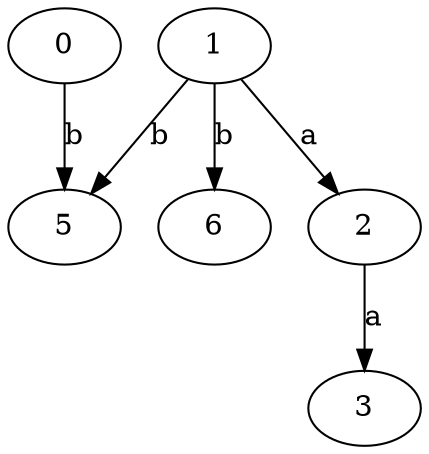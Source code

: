 strict digraph  {
1;
0;
2;
3;
5;
6;
1 -> 2  [label=a];
1 -> 5  [label=b];
1 -> 6  [label=b];
0 -> 5  [label=b];
2 -> 3  [label=a];
}
